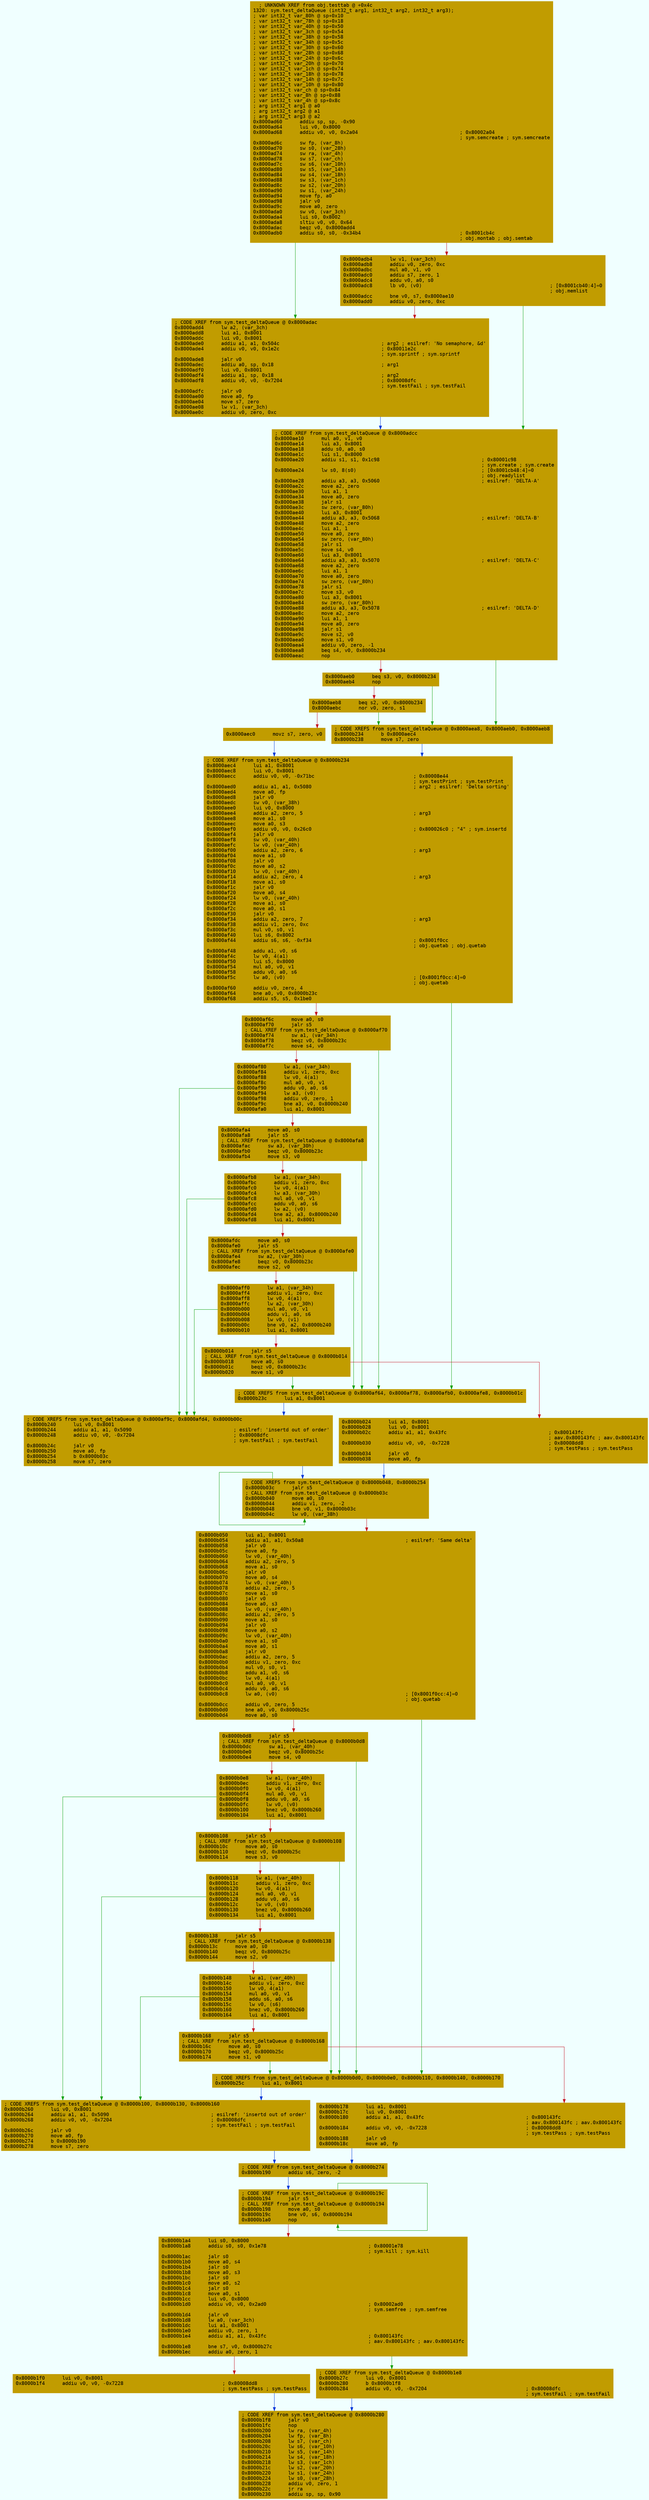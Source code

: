 digraph code {
	graph [bgcolor=azure fontsize=8 fontname="Courier" splines="ortho"];
	node [fillcolor=gray style=filled shape=box];
	edge [arrowhead="normal"];
	"0x8000ad60" [URL="sym.test_deltaQueue/0x8000ad60", fillcolor="#c19c00",color="#c19c00", fontname="Courier",label="  ; UNKNOWN XREF from obj.testtab @ +0x4c\l1320: sym.test_deltaQueue (int32_t arg1, int32_t arg2, int32_t arg3);\l; var int32_t var_80h @ sp+0x10\l; var int32_t var_78h @ sp+0x18\l; var int32_t var_40h @ sp+0x50\l; var int32_t var_3ch @ sp+0x54\l; var int32_t var_38h @ sp+0x58\l; var int32_t var_34h @ sp+0x5c\l; var int32_t var_30h @ sp+0x60\l; var int32_t var_28h @ sp+0x68\l; var int32_t var_24h @ sp+0x6c\l; var int32_t var_20h @ sp+0x70\l; var int32_t var_1ch @ sp+0x74\l; var int32_t var_18h @ sp+0x78\l; var int32_t var_14h @ sp+0x7c\l; var int32_t var_10h @ sp+0x80\l; var int32_t var_ch @ sp+0x84\l; var int32_t var_8h @ sp+0x88\l; var int32_t var_4h @ sp+0x8c\l; arg int32_t arg1 @ a0\l; arg int32_t arg2 @ a1\l; arg int32_t arg3 @ a2\l0x8000ad60      addiu sp, sp, -0x90\l0x8000ad64      lui v0, 0x8000\l0x8000ad68      addiu v0, v0, 0x2a04                                   ; 0x80002a04\l                                                                       ; sym.semcreate ; sym.semcreate\l0x8000ad6c      sw fp, (var_8h)\l0x8000ad70      sw s0, (var_28h)\l0x8000ad74      sw ra, (var_4h)\l0x8000ad78      sw s7, (var_ch)\l0x8000ad7c      sw s6, (var_10h)\l0x8000ad80      sw s5, (var_14h)\l0x8000ad84      sw s4, (var_18h)\l0x8000ad88      sw s3, (var_1ch)\l0x8000ad8c      sw s2, (var_20h)\l0x8000ad90      sw s1, (var_24h)\l0x8000ad94      move fp, a0\l0x8000ad98      jalr v0\l0x8000ad9c      move a0, zero\l0x8000ada0      sw v0, (var_3ch)\l0x8000ada4      lui s0, 0x8002\l0x8000ada8      sltiu v0, v0, 0x64\l0x8000adac      beqz v0, 0x8000add4\l0x8000adb0      addiu s0, s0, -0x34b4                                  ; 0x8001cb4c\l                                                                       ; obj.montab ; obj.semtab\l"]
	"0x8000adb4" [URL="sym.test_deltaQueue/0x8000adb4", fillcolor="#c19c00",color="#c19c00", fontname="Courier",label="0x8000adb4      lw v1, (var_3ch)\l0x8000adb8      addiu v0, zero, 0xc\l0x8000adbc      mul a0, v1, v0\l0x8000adc0      addiu s7, zero, 1\l0x8000adc4      addu v0, a0, s0\l0x8000adc8      lb v0, (v0)                                            ; [0x8001cb40:4]=0\l                                                                       ; obj.memlist\l0x8000adcc      bne v0, s7, 0x8000ae10\l0x8000add0      addiu v0, zero, 0xc\l"]
	"0x8000add4" [URL="sym.test_deltaQueue/0x8000add4", fillcolor="#c19c00",color="#c19c00", fontname="Courier",label="; CODE XREF from sym.test_deltaQueue @ 0x8000adac\l0x8000add4      lw a2, (var_3ch)\l0x8000add8      lui a1, 0x8001\l0x8000addc      lui v0, 0x8001\l0x8000ade0      addiu a1, a1, 0x504c                                   ; arg2 ; esilref: 'No semaphore, &d'\l0x8000ade4      addiu v0, v0, 0x1e2c                                   ; 0x80011e2c\l                                                                       ; sym.sprintf ; sym.sprintf\l0x8000ade8      jalr v0\l0x8000adec      addiu a0, sp, 0x18                                     ; arg1\l0x8000adf0      lui v0, 0x8001\l0x8000adf4      addiu a1, sp, 0x18                                     ; arg2\l0x8000adf8      addiu v0, v0, -0x7204                                  ; 0x80008dfc\l                                                                       ; sym.testFail ; sym.testFail\l0x8000adfc      jalr v0\l0x8000ae00      move a0, fp\l0x8000ae04      move s7, zero\l0x8000ae08      lw v1, (var_3ch)\l0x8000ae0c      addiu v0, zero, 0xc\l"]
	"0x8000ae10" [URL="sym.test_deltaQueue/0x8000ae10", fillcolor="#c19c00",color="#c19c00", fontname="Courier",label="; CODE XREF from sym.test_deltaQueue @ 0x8000adcc\l0x8000ae10      mul a0, v1, v0\l0x8000ae14      lui a3, 0x8001\l0x8000ae18      addu s0, a0, s0\l0x8000ae1c      lui s1, 0x8000\l0x8000ae20      addiu s1, s1, 0x1c98                                   ; 0x80001c98\l                                                                       ; sym.create ; sym.create\l0x8000ae24      lw s0, 8(s0)                                           ; [0x8001cb48:4]=0\l                                                                       ; obj.readylist\l0x8000ae28      addiu a3, a3, 0x5060                                   ; esilref: 'DELTA-A'\l0x8000ae2c      move a2, zero\l0x8000ae30      lui a1, 1\l0x8000ae34      move a0, zero\l0x8000ae38      jalr s1\l0x8000ae3c      sw zero, (var_80h)\l0x8000ae40      lui a3, 0x8001\l0x8000ae44      addiu a3, a3, 0x5068                                   ; esilref: 'DELTA-B'\l0x8000ae48      move a2, zero\l0x8000ae4c      lui a1, 1\l0x8000ae50      move a0, zero\l0x8000ae54      sw zero, (var_80h)\l0x8000ae58      jalr s1\l0x8000ae5c      move s4, v0\l0x8000ae60      lui a3, 0x8001\l0x8000ae64      addiu a3, a3, 0x5070                                   ; esilref: 'DELTA-C'\l0x8000ae68      move a2, zero\l0x8000ae6c      lui a1, 1\l0x8000ae70      move a0, zero\l0x8000ae74      sw zero, (var_80h)\l0x8000ae78      jalr s1\l0x8000ae7c      move s3, v0\l0x8000ae80      lui a3, 0x8001\l0x8000ae84      sw zero, (var_80h)\l0x8000ae88      addiu a3, a3, 0x5078                                   ; esilref: 'DELTA-D'\l0x8000ae8c      move a2, zero\l0x8000ae90      lui a1, 1\l0x8000ae94      move a0, zero\l0x8000ae98      jalr s1\l0x8000ae9c      move s2, v0\l0x8000aea0      move s1, v0\l0x8000aea4      addiu v0, zero, -1\l0x8000aea8      beq s4, v0, 0x8000b234\l0x8000aeac      nop\l"]
	"0x8000aeb0" [URL="sym.test_deltaQueue/0x8000aeb0", fillcolor="#c19c00",color="#c19c00", fontname="Courier",label="0x8000aeb0      beq s3, v0, 0x8000b234\l0x8000aeb4      nop\l"]
	"0x8000aeb8" [URL="sym.test_deltaQueue/0x8000aeb8", fillcolor="#c19c00",color="#c19c00", fontname="Courier",label="0x8000aeb8      beq s2, v0, 0x8000b234\l0x8000aebc      nor v0, zero, s1\l"]
	"0x8000aec0" [URL="sym.test_deltaQueue/0x8000aec0", fillcolor="#c19c00",color="#c19c00", fontname="Courier",label="0x8000aec0      movz s7, zero, v0\l"]
	"0x8000aec4" [URL="sym.test_deltaQueue/0x8000aec4", fillcolor="#c19c00",color="#c19c00", fontname="Courier",label="; CODE XREF from sym.test_deltaQueue @ 0x8000b234\l0x8000aec4      lui a1, 0x8001\l0x8000aec8      lui v0, 0x8001\l0x8000aecc      addiu v0, v0, -0x71bc                                  ; 0x80008e44\l                                                                       ; sym.testPrint ; sym.testPrint\l0x8000aed0      addiu a1, a1, 0x5080                                   ; arg2 ; esilref: 'Delta sorting'\l0x8000aed4      move a0, fp\l0x8000aed8      jalr v0\l0x8000aedc      sw v0, (var_38h)\l0x8000aee0      lui v0, 0x8000\l0x8000aee4      addiu a2, zero, 5                                      ; arg3\l0x8000aee8      move a1, s0\l0x8000aeec      move a0, s3\l0x8000aef0      addiu v0, v0, 0x26c0                                   ; 0x800026c0 ; \"4\" ; sym.insertd\l0x8000aef4      jalr v0\l0x8000aef8      sw v0, (var_40h)\l0x8000aefc      lw v0, (var_40h)\l0x8000af00      addiu a2, zero, 6                                      ; arg3\l0x8000af04      move a1, s0\l0x8000af08      jalr v0\l0x8000af0c      move a0, s2\l0x8000af10      lw v0, (var_40h)\l0x8000af14      addiu a2, zero, 4                                      ; arg3\l0x8000af18      move a1, s0\l0x8000af1c      jalr v0\l0x8000af20      move a0, s4\l0x8000af24      lw v0, (var_40h)\l0x8000af28      move a1, s0\l0x8000af2c      move a0, s1\l0x8000af30      jalr v0\l0x8000af34      addiu a2, zero, 7                                      ; arg3\l0x8000af38      addiu v1, zero, 0xc\l0x8000af3c      mul v0, s0, v1\l0x8000af40      lui s6, 0x8002\l0x8000af44      addiu s6, s6, -0xf34                                   ; 0x8001f0cc\l                                                                       ; obj.quetab ; obj.quetab\l0x8000af48      addu a1, v0, s6\l0x8000af4c      lw v0, 4(a1)\l0x8000af50      lui s5, 0x8000\l0x8000af54      mul a0, v0, v1\l0x8000af58      addu v0, a0, s6\l0x8000af5c      lw a0, (v0)                                            ; [0x8001f0cc:4]=0\l                                                                       ; obj.quetab\l0x8000af60      addiu v0, zero, 4\l0x8000af64      bne a0, v0, 0x8000b23c\l0x8000af68      addiu s5, s5, 0x1be0\l"]
	"0x8000af6c" [URL="sym.test_deltaQueue/0x8000af6c", fillcolor="#c19c00",color="#c19c00", fontname="Courier",label="0x8000af6c      move a0, s0\l0x8000af70      jalr s5\l; CALL XREF from sym.test_deltaQueue @ 0x8000af70\l0x8000af74      sw a1, (var_34h)\l0x8000af78      beqz v0, 0x8000b23c\l0x8000af7c      move s4, v0\l"]
	"0x8000af80" [URL="sym.test_deltaQueue/0x8000af80", fillcolor="#c19c00",color="#c19c00", fontname="Courier",label="0x8000af80      lw a1, (var_34h)\l0x8000af84      addiu v1, zero, 0xc\l0x8000af88      lw v0, 4(a1)\l0x8000af8c      mul a0, v0, v1\l0x8000af90      addu v0, a0, s6\l0x8000af94      lw a3, (v0)\l0x8000af98      addiu v0, zero, 1\l0x8000af9c      bne a3, v0, 0x8000b240\l0x8000afa0      lui a1, 0x8001\l"]
	"0x8000afa4" [URL="sym.test_deltaQueue/0x8000afa4", fillcolor="#c19c00",color="#c19c00", fontname="Courier",label="0x8000afa4      move a0, s0\l0x8000afa8      jalr s5\l; CALL XREF from sym.test_deltaQueue @ 0x8000afa8\l0x8000afac      sw a3, (var_30h)\l0x8000afb0      beqz v0, 0x8000b23c\l0x8000afb4      move s3, v0\l"]
	"0x8000afb8" [URL="sym.test_deltaQueue/0x8000afb8", fillcolor="#c19c00",color="#c19c00", fontname="Courier",label="0x8000afb8      lw a1, (var_34h)\l0x8000afbc      addiu v1, zero, 0xc\l0x8000afc0      lw v0, 4(a1)\l0x8000afc4      lw a3, (var_30h)\l0x8000afc8      mul a0, v0, v1\l0x8000afcc      addu v0, a0, s6\l0x8000afd0      lw a2, (v0)\l0x8000afd4      bne a2, a3, 0x8000b240\l0x8000afd8      lui a1, 0x8001\l"]
	"0x8000afdc" [URL="sym.test_deltaQueue/0x8000afdc", fillcolor="#c19c00",color="#c19c00", fontname="Courier",label="0x8000afdc      move a0, s0\l0x8000afe0      jalr s5\l; CALL XREF from sym.test_deltaQueue @ 0x8000afe0\l0x8000afe4      sw a2, (var_30h)\l0x8000afe8      beqz v0, 0x8000b23c\l0x8000afec      move s2, v0\l"]
	"0x8000aff0" [URL="sym.test_deltaQueue/0x8000aff0", fillcolor="#c19c00",color="#c19c00", fontname="Courier",label="0x8000aff0      lw a1, (var_34h)\l0x8000aff4      addiu v1, zero, 0xc\l0x8000aff8      lw v0, 4(a1)\l0x8000affc      lw a2, (var_30h)\l0x8000b000      mul a0, v0, v1\l0x8000b004      addu v1, a0, s6\l0x8000b008      lw v0, (v1)\l0x8000b00c      bne v0, a2, 0x8000b240\l0x8000b010      lui a1, 0x8001\l"]
	"0x8000b014" [URL="sym.test_deltaQueue/0x8000b014", fillcolor="#c19c00",color="#c19c00", fontname="Courier",label="0x8000b014      jalr s5\l; CALL XREF from sym.test_deltaQueue @ 0x8000b014\l0x8000b018      move a0, s0\l0x8000b01c      beqz v0, 0x8000b23c\l0x8000b020      move s1, v0\l"]
	"0x8000b024" [URL="sym.test_deltaQueue/0x8000b024", fillcolor="#c19c00",color="#c19c00", fontname="Courier",label="0x8000b024      lui a1, 0x8001\l0x8000b028      lui v0, 0x8001\l0x8000b02c      addiu a1, a1, 0x43fc                                   ; 0x800143fc\l                                                                       ; aav.0x800143fc ; aav.0x800143fc\l0x8000b030      addiu v0, v0, -0x7228                                  ; 0x80008dd8\l                                                                       ; sym.testPass ; sym.testPass\l0x8000b034      jalr v0\l0x8000b038      move a0, fp\l"]
	"0x8000b03c" [URL="sym.test_deltaQueue/0x8000b03c", fillcolor="#c19c00",color="#c19c00", fontname="Courier",label="; CODE XREFS from sym.test_deltaQueue @ 0x8000b048, 0x8000b254\l0x8000b03c      jalr s5\l; CALL XREF from sym.test_deltaQueue @ 0x8000b03c\l0x8000b040      move a0, s0\l0x8000b044      addiu v1, zero, -2\l0x8000b048      bne v0, v1, 0x8000b03c\l0x8000b04c      lw v0, (var_38h)\l"]
	"0x8000b050" [URL="sym.test_deltaQueue/0x8000b050", fillcolor="#c19c00",color="#c19c00", fontname="Courier",label="0x8000b050      lui a1, 0x8001\l0x8000b054      addiu a1, a1, 0x50a8                                   ; esilref: 'Same delta'\l0x8000b058      jalr v0\l0x8000b05c      move a0, fp\l0x8000b060      lw v0, (var_40h)\l0x8000b064      addiu a2, zero, 5\l0x8000b068      move a1, s0\l0x8000b06c      jalr v0\l0x8000b070      move a0, s4\l0x8000b074      lw v0, (var_40h)\l0x8000b078      addiu a2, zero, 5\l0x8000b07c      move a1, s0\l0x8000b080      jalr v0\l0x8000b084      move a0, s3\l0x8000b088      lw v0, (var_40h)\l0x8000b08c      addiu a2, zero, 5\l0x8000b090      move a1, s0\l0x8000b094      jalr v0\l0x8000b098      move a0, s2\l0x8000b09c      lw v0, (var_40h)\l0x8000b0a0      move a1, s0\l0x8000b0a4      move a0, s1\l0x8000b0a8      jalr v0\l0x8000b0ac      addiu a2, zero, 5\l0x8000b0b0      addiu v1, zero, 0xc\l0x8000b0b4      mul v0, s0, v1\l0x8000b0b8      addu a1, v0, s6\l0x8000b0bc      lw v0, 4(a1)\l0x8000b0c0      mul a0, v0, v1\l0x8000b0c4      addu v0, a0, s6\l0x8000b0c8      lw a0, (v0)                                            ; [0x8001f0cc:4]=0\l                                                                       ; obj.quetab\l0x8000b0cc      addiu v0, zero, 5\l0x8000b0d0      bne a0, v0, 0x8000b25c\l0x8000b0d4      move a0, s0\l"]
	"0x8000b0d8" [URL="sym.test_deltaQueue/0x8000b0d8", fillcolor="#c19c00",color="#c19c00", fontname="Courier",label="0x8000b0d8      jalr s5\l; CALL XREF from sym.test_deltaQueue @ 0x8000b0d8\l0x8000b0dc      sw a1, (var_40h)\l0x8000b0e0      beqz v0, 0x8000b25c\l0x8000b0e4      move s4, v0\l"]
	"0x8000b0e8" [URL="sym.test_deltaQueue/0x8000b0e8", fillcolor="#c19c00",color="#c19c00", fontname="Courier",label="0x8000b0e8      lw a1, (var_40h)\l0x8000b0ec      addiu v1, zero, 0xc\l0x8000b0f0      lw v0, 4(a1)\l0x8000b0f4      mul a0, v0, v1\l0x8000b0f8      addu v0, a0, s6\l0x8000b0fc      lw v0, (v0)\l0x8000b100      bnez v0, 0x8000b260\l0x8000b104      lui a1, 0x8001\l"]
	"0x8000b108" [URL="sym.test_deltaQueue/0x8000b108", fillcolor="#c19c00",color="#c19c00", fontname="Courier",label="0x8000b108      jalr s5\l; CALL XREF from sym.test_deltaQueue @ 0x8000b108\l0x8000b10c      move a0, s0\l0x8000b110      beqz v0, 0x8000b25c\l0x8000b114      move s3, v0\l"]
	"0x8000b118" [URL="sym.test_deltaQueue/0x8000b118", fillcolor="#c19c00",color="#c19c00", fontname="Courier",label="0x8000b118      lw a1, (var_40h)\l0x8000b11c      addiu v1, zero, 0xc\l0x8000b120      lw v0, 4(a1)\l0x8000b124      mul a0, v0, v1\l0x8000b128      addu v0, a0, s6\l0x8000b12c      lw v0, (v0)\l0x8000b130      bnez v0, 0x8000b260\l0x8000b134      lui a1, 0x8001\l"]
	"0x8000b138" [URL="sym.test_deltaQueue/0x8000b138", fillcolor="#c19c00",color="#c19c00", fontname="Courier",label="0x8000b138      jalr s5\l; CALL XREF from sym.test_deltaQueue @ 0x8000b138\l0x8000b13c      move a0, s0\l0x8000b140      beqz v0, 0x8000b25c\l0x8000b144      move s2, v0\l"]
	"0x8000b148" [URL="sym.test_deltaQueue/0x8000b148", fillcolor="#c19c00",color="#c19c00", fontname="Courier",label="0x8000b148      lw a1, (var_40h)\l0x8000b14c      addiu v1, zero, 0xc\l0x8000b150      lw v0, 4(a1)\l0x8000b154      mul a0, v0, v1\l0x8000b158      addu s6, a0, s6\l0x8000b15c      lw v0, (s6)\l0x8000b160      bnez v0, 0x8000b260\l0x8000b164      lui a1, 0x8001\l"]
	"0x8000b168" [URL="sym.test_deltaQueue/0x8000b168", fillcolor="#c19c00",color="#c19c00", fontname="Courier",label="0x8000b168      jalr s5\l; CALL XREF from sym.test_deltaQueue @ 0x8000b168\l0x8000b16c      move a0, s0\l0x8000b170      beqz v0, 0x8000b25c\l0x8000b174      move s1, v0\l"]
	"0x8000b178" [URL="sym.test_deltaQueue/0x8000b178", fillcolor="#c19c00",color="#c19c00", fontname="Courier",label="0x8000b178      lui a1, 0x8001\l0x8000b17c      lui v0, 0x8001\l0x8000b180      addiu a1, a1, 0x43fc                                   ; 0x800143fc\l                                                                       ; aav.0x800143fc ; aav.0x800143fc\l0x8000b184      addiu v0, v0, -0x7228                                  ; 0x80008dd8\l                                                                       ; sym.testPass ; sym.testPass\l0x8000b188      jalr v0\l0x8000b18c      move a0, fp\l"]
	"0x8000b190" [URL="sym.test_deltaQueue/0x8000b190", fillcolor="#c19c00",color="#c19c00", fontname="Courier",label="; CODE XREF from sym.test_deltaQueue @ 0x8000b274\l0x8000b190      addiu s6, zero, -2\l"]
	"0x8000b194" [URL="sym.test_deltaQueue/0x8000b194", fillcolor="#c19c00",color="#c19c00", fontname="Courier",label="; CODE XREF from sym.test_deltaQueue @ 0x8000b19c\l0x8000b194      jalr s5\l; CALL XREF from sym.test_deltaQueue @ 0x8000b194\l0x8000b198      move a0, s0\l0x8000b19c      bne v0, s6, 0x8000b194\l0x8000b1a0      nop\l"]
	"0x8000b1a4" [URL="sym.test_deltaQueue/0x8000b1a4", fillcolor="#c19c00",color="#c19c00", fontname="Courier",label="0x8000b1a4      lui s0, 0x8000\l0x8000b1a8      addiu s0, s0, 0x1e78                                   ; 0x80001e78\l                                                                       ; sym.kill ; sym.kill\l0x8000b1ac      jalr s0\l0x8000b1b0      move a0, s4\l0x8000b1b4      jalr s0\l0x8000b1b8      move a0, s3\l0x8000b1bc      jalr s0\l0x8000b1c0      move a0, s2\l0x8000b1c4      jalr s0\l0x8000b1c8      move a0, s1\l0x8000b1cc      lui v0, 0x8000\l0x8000b1d0      addiu v0, v0, 0x2ad0                                   ; 0x80002ad0\l                                                                       ; sym.semfree ; sym.semfree\l0x8000b1d4      jalr v0\l0x8000b1d8      lw a0, (var_3ch)\l0x8000b1dc      lui a1, 0x8001\l0x8000b1e0      addiu v0, zero, 1\l0x8000b1e4      addiu a1, a1, 0x43fc                                   ; 0x800143fc\l                                                                       ; aav.0x800143fc ; aav.0x800143fc\l0x8000b1e8      bne s7, v0, 0x8000b27c\l0x8000b1ec      addiu a0, zero, 1\l"]
	"0x8000b1f0" [URL="sym.test_deltaQueue/0x8000b1f0", fillcolor="#c19c00",color="#c19c00", fontname="Courier",label="0x8000b1f0      lui v0, 0x8001\l0x8000b1f4      addiu v0, v0, -0x7228                                  ; 0x80008dd8\l                                                                       ; sym.testPass ; sym.testPass\l"]
	"0x8000b1f8" [URL="sym.test_deltaQueue/0x8000b1f8", fillcolor="#c19c00",color="#c19c00", fontname="Courier",label="; CODE XREF from sym.test_deltaQueue @ 0x8000b280\l0x8000b1f8      jalr v0\l0x8000b1fc      nop\l0x8000b200      lw ra, (var_4h)\l0x8000b204      lw fp, (var_8h)\l0x8000b208      lw s7, (var_ch)\l0x8000b20c      lw s6, (var_10h)\l0x8000b210      lw s5, (var_14h)\l0x8000b214      lw s4, (var_18h)\l0x8000b218      lw s3, (var_1ch)\l0x8000b21c      lw s2, (var_20h)\l0x8000b220      lw s1, (var_24h)\l0x8000b224      lw s0, (var_28h)\l0x8000b228      addiu v0, zero, 1\l0x8000b22c      jr ra\l0x8000b230      addiu sp, sp, 0x90\l"]
	"0x8000b234" [URL="sym.test_deltaQueue/0x8000b234", fillcolor="#c19c00",color="#c19c00", fontname="Courier",label="; CODE XREFS from sym.test_deltaQueue @ 0x8000aea8, 0x8000aeb0, 0x8000aeb8\l0x8000b234      b 0x8000aec4\l0x8000b238      move s7, zero\l"]
	"0x8000b23c" [URL="sym.test_deltaQueue/0x8000b23c", fillcolor="#c19c00",color="#c19c00", fontname="Courier",label="; CODE XREFS from sym.test_deltaQueue @ 0x8000af64, 0x8000af78, 0x8000afb0, 0x8000afe8, 0x8000b01c\l0x8000b23c      lui a1, 0x8001\l"]
	"0x8000b240" [URL="sym.test_deltaQueue/0x8000b240", fillcolor="#c19c00",color="#c19c00", fontname="Courier",label="; CODE XREFS from sym.test_deltaQueue @ 0x8000af9c, 0x8000afd4, 0x8000b00c\l0x8000b240      lui v0, 0x8001\l0x8000b244      addiu a1, a1, 0x5090                                   ; esilref: 'insertd out of order'\l0x8000b248      addiu v0, v0, -0x7204                                  ; 0x80008dfc\l                                                                       ; sym.testFail ; sym.testFail\l0x8000b24c      jalr v0\l0x8000b250      move a0, fp\l0x8000b254      b 0x8000b03c\l0x8000b258      move s7, zero\l"]
	"0x8000b25c" [URL="sym.test_deltaQueue/0x8000b25c", fillcolor="#c19c00",color="#c19c00", fontname="Courier",label="; CODE XREFS from sym.test_deltaQueue @ 0x8000b0d0, 0x8000b0e0, 0x8000b110, 0x8000b140, 0x8000b170\l0x8000b25c      lui a1, 0x8001\l"]
	"0x8000b260" [URL="sym.test_deltaQueue/0x8000b260", fillcolor="#c19c00",color="#c19c00", fontname="Courier",label="; CODE XREFS from sym.test_deltaQueue @ 0x8000b100, 0x8000b130, 0x8000b160\l0x8000b260      lui v0, 0x8001\l0x8000b264      addiu a1, a1, 0x5090                                   ; esilref: 'insertd out of order'\l0x8000b268      addiu v0, v0, -0x7204                                  ; 0x80008dfc\l                                                                       ; sym.testFail ; sym.testFail\l0x8000b26c      jalr v0\l0x8000b270      move a0, fp\l0x8000b274      b 0x8000b190\l0x8000b278      move s7, zero\l"]
	"0x8000b27c" [URL="sym.test_deltaQueue/0x8000b27c", fillcolor="#c19c00",color="#c19c00", fontname="Courier",label="; CODE XREF from sym.test_deltaQueue @ 0x8000b1e8\l0x8000b27c      lui v0, 0x8001\l0x8000b280      b 0x8000b1f8\l0x8000b284      addiu v0, v0, -0x7204                                  ; 0x80008dfc\l                                                                       ; sym.testFail ; sym.testFail\l"]
        "0x8000ad60" -> "0x8000add4" [color="#13a10e"];
        "0x8000ad60" -> "0x8000adb4" [color="#c50f1f"];
        "0x8000adb4" -> "0x8000ae10" [color="#13a10e"];
        "0x8000adb4" -> "0x8000add4" [color="#c50f1f"];
        "0x8000add4" -> "0x8000ae10" [color="#0037da"];
        "0x8000ae10" -> "0x8000b234" [color="#13a10e"];
        "0x8000ae10" -> "0x8000aeb0" [color="#c50f1f"];
        "0x8000aeb0" -> "0x8000b234" [color="#13a10e"];
        "0x8000aeb0" -> "0x8000aeb8" [color="#c50f1f"];
        "0x8000aeb8" -> "0x8000b234" [color="#13a10e"];
        "0x8000aeb8" -> "0x8000aec0" [color="#c50f1f"];
        "0x8000aec0" -> "0x8000aec4" [color="#0037da"];
        "0x8000aec4" -> "0x8000b23c" [color="#13a10e"];
        "0x8000aec4" -> "0x8000af6c" [color="#c50f1f"];
        "0x8000af6c" -> "0x8000b23c" [color="#13a10e"];
        "0x8000af6c" -> "0x8000af80" [color="#c50f1f"];
        "0x8000af80" -> "0x8000b240" [color="#13a10e"];
        "0x8000af80" -> "0x8000afa4" [color="#c50f1f"];
        "0x8000afa4" -> "0x8000b23c" [color="#13a10e"];
        "0x8000afa4" -> "0x8000afb8" [color="#c50f1f"];
        "0x8000afb8" -> "0x8000b240" [color="#13a10e"];
        "0x8000afb8" -> "0x8000afdc" [color="#c50f1f"];
        "0x8000afdc" -> "0x8000b23c" [color="#13a10e"];
        "0x8000afdc" -> "0x8000aff0" [color="#c50f1f"];
        "0x8000aff0" -> "0x8000b240" [color="#13a10e"];
        "0x8000aff0" -> "0x8000b014" [color="#c50f1f"];
        "0x8000b014" -> "0x8000b23c" [color="#13a10e"];
        "0x8000b014" -> "0x8000b024" [color="#c50f1f"];
        "0x8000b024" -> "0x8000b03c" [color="#0037da"];
        "0x8000b03c" -> "0x8000b03c" [color="#13a10e"];
        "0x8000b03c" -> "0x8000b050" [color="#c50f1f"];
        "0x8000b050" -> "0x8000b25c" [color="#13a10e"];
        "0x8000b050" -> "0x8000b0d8" [color="#c50f1f"];
        "0x8000b0d8" -> "0x8000b25c" [color="#13a10e"];
        "0x8000b0d8" -> "0x8000b0e8" [color="#c50f1f"];
        "0x8000b0e8" -> "0x8000b260" [color="#13a10e"];
        "0x8000b0e8" -> "0x8000b108" [color="#c50f1f"];
        "0x8000b108" -> "0x8000b25c" [color="#13a10e"];
        "0x8000b108" -> "0x8000b118" [color="#c50f1f"];
        "0x8000b118" -> "0x8000b260" [color="#13a10e"];
        "0x8000b118" -> "0x8000b138" [color="#c50f1f"];
        "0x8000b138" -> "0x8000b25c" [color="#13a10e"];
        "0x8000b138" -> "0x8000b148" [color="#c50f1f"];
        "0x8000b148" -> "0x8000b260" [color="#13a10e"];
        "0x8000b148" -> "0x8000b168" [color="#c50f1f"];
        "0x8000b168" -> "0x8000b25c" [color="#13a10e"];
        "0x8000b168" -> "0x8000b178" [color="#c50f1f"];
        "0x8000b178" -> "0x8000b190" [color="#0037da"];
        "0x8000b190" -> "0x8000b194" [color="#0037da"];
        "0x8000b194" -> "0x8000b194" [color="#13a10e"];
        "0x8000b194" -> "0x8000b1a4" [color="#c50f1f"];
        "0x8000b1a4" -> "0x8000b27c" [color="#13a10e"];
        "0x8000b1a4" -> "0x8000b1f0" [color="#c50f1f"];
        "0x8000b1f0" -> "0x8000b1f8" [color="#0037da"];
        "0x8000b234" -> "0x8000aec4" [color="#0037da"];
        "0x8000b23c" -> "0x8000b240" [color="#0037da"];
        "0x8000b240" -> "0x8000b03c" [color="#0037da"];
        "0x8000b25c" -> "0x8000b260" [color="#0037da"];
        "0x8000b260" -> "0x8000b190" [color="#0037da"];
        "0x8000b27c" -> "0x8000b1f8" [color="#0037da"];
}
